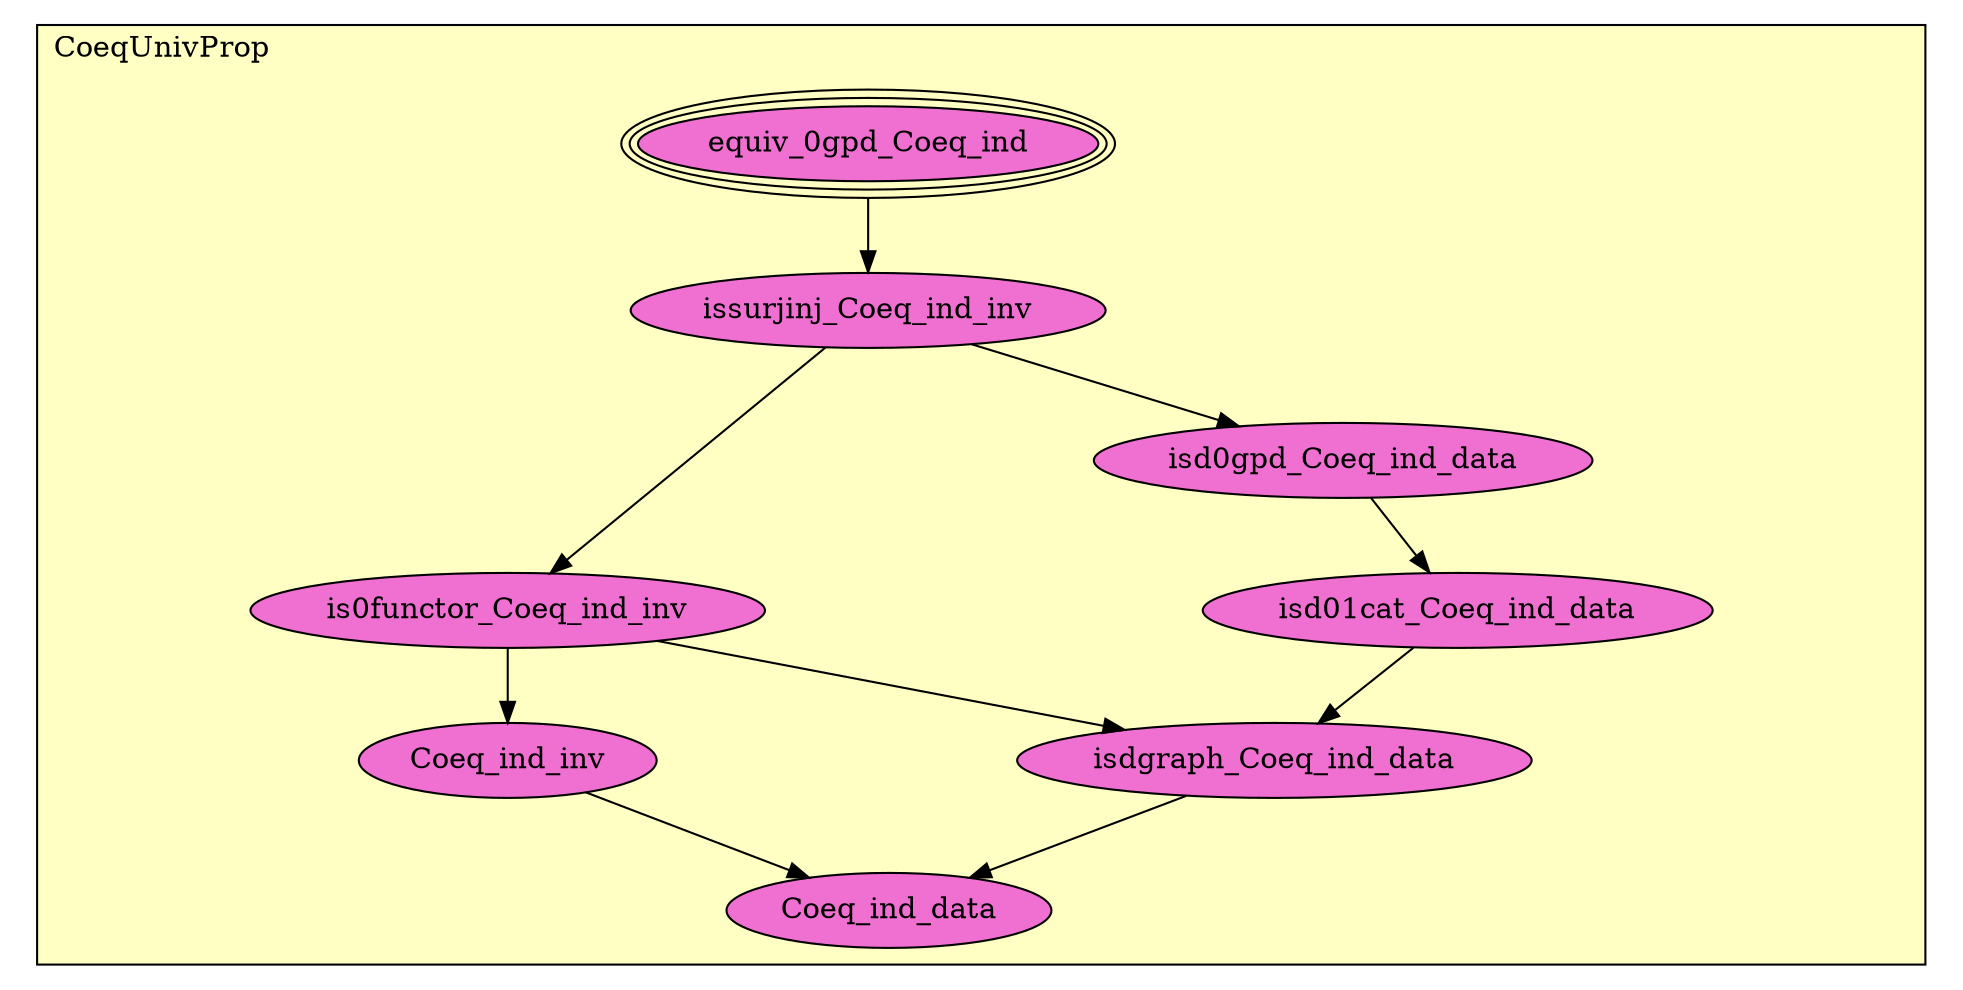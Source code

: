 digraph HoTT_Colimits_CoeqUnivProp {
  graph [ratio=0.5]
  node [style=filled]
CoeqUnivProp_equiv_0gpd_Coeq_ind [label="equiv_0gpd_Coeq_ind", URL=<CoeqUnivProp.html#equiv_0gpd_Coeq_ind>, peripheries=3, fillcolor="#F070D1"] ;
CoeqUnivProp_issurjinj_Coeq_ind_inv [label="issurjinj_Coeq_ind_inv", URL=<CoeqUnivProp.html#issurjinj_Coeq_ind_inv>, fillcolor="#F070D1"] ;
CoeqUnivProp_is0functor_Coeq_ind_inv [label="is0functor_Coeq_ind_inv", URL=<CoeqUnivProp.html#is0functor_Coeq_ind_inv>, fillcolor="#F070D1"] ;
CoeqUnivProp_Coeq_ind_inv [label="Coeq_ind_inv", URL=<CoeqUnivProp.html#Coeq_ind_inv>, fillcolor="#F070D1"] ;
CoeqUnivProp_isd0gpd_Coeq_ind_data [label="isd0gpd_Coeq_ind_data", URL=<CoeqUnivProp.html#isd0gpd_Coeq_ind_data>, fillcolor="#F070D1"] ;
CoeqUnivProp_isd01cat_Coeq_ind_data [label="isd01cat_Coeq_ind_data", URL=<CoeqUnivProp.html#isd01cat_Coeq_ind_data>, fillcolor="#F070D1"] ;
CoeqUnivProp_isdgraph_Coeq_ind_data [label="isdgraph_Coeq_ind_data", URL=<CoeqUnivProp.html#isdgraph_Coeq_ind_data>, fillcolor="#F070D1"] ;
CoeqUnivProp_Coeq_ind_data [label="Coeq_ind_data", URL=<CoeqUnivProp.html#Coeq_ind_data>, fillcolor="#F070D1"] ;
  CoeqUnivProp_equiv_0gpd_Coeq_ind -> CoeqUnivProp_issurjinj_Coeq_ind_inv [] ;
  CoeqUnivProp_issurjinj_Coeq_ind_inv -> CoeqUnivProp_is0functor_Coeq_ind_inv [] ;
  CoeqUnivProp_issurjinj_Coeq_ind_inv -> CoeqUnivProp_isd0gpd_Coeq_ind_data [] ;
  CoeqUnivProp_is0functor_Coeq_ind_inv -> CoeqUnivProp_Coeq_ind_inv [] ;
  CoeqUnivProp_is0functor_Coeq_ind_inv -> CoeqUnivProp_isdgraph_Coeq_ind_data [] ;
  CoeqUnivProp_Coeq_ind_inv -> CoeqUnivProp_Coeq_ind_data [] ;
  CoeqUnivProp_isd0gpd_Coeq_ind_data -> CoeqUnivProp_isd01cat_Coeq_ind_data [] ;
  CoeqUnivProp_isd01cat_Coeq_ind_data -> CoeqUnivProp_isdgraph_Coeq_ind_data [] ;
  CoeqUnivProp_isdgraph_Coeq_ind_data -> CoeqUnivProp_Coeq_ind_data [] ;
subgraph cluster_CoeqUnivProp { label="CoeqUnivProp"; fillcolor="#FFFFC3"; labeljust=l; style=filled 
CoeqUnivProp_Coeq_ind_data; CoeqUnivProp_isdgraph_Coeq_ind_data; CoeqUnivProp_isd01cat_Coeq_ind_data; CoeqUnivProp_isd0gpd_Coeq_ind_data; CoeqUnivProp_Coeq_ind_inv; CoeqUnivProp_is0functor_Coeq_ind_inv; CoeqUnivProp_issurjinj_Coeq_ind_inv; CoeqUnivProp_equiv_0gpd_Coeq_ind; };
} /* END */
